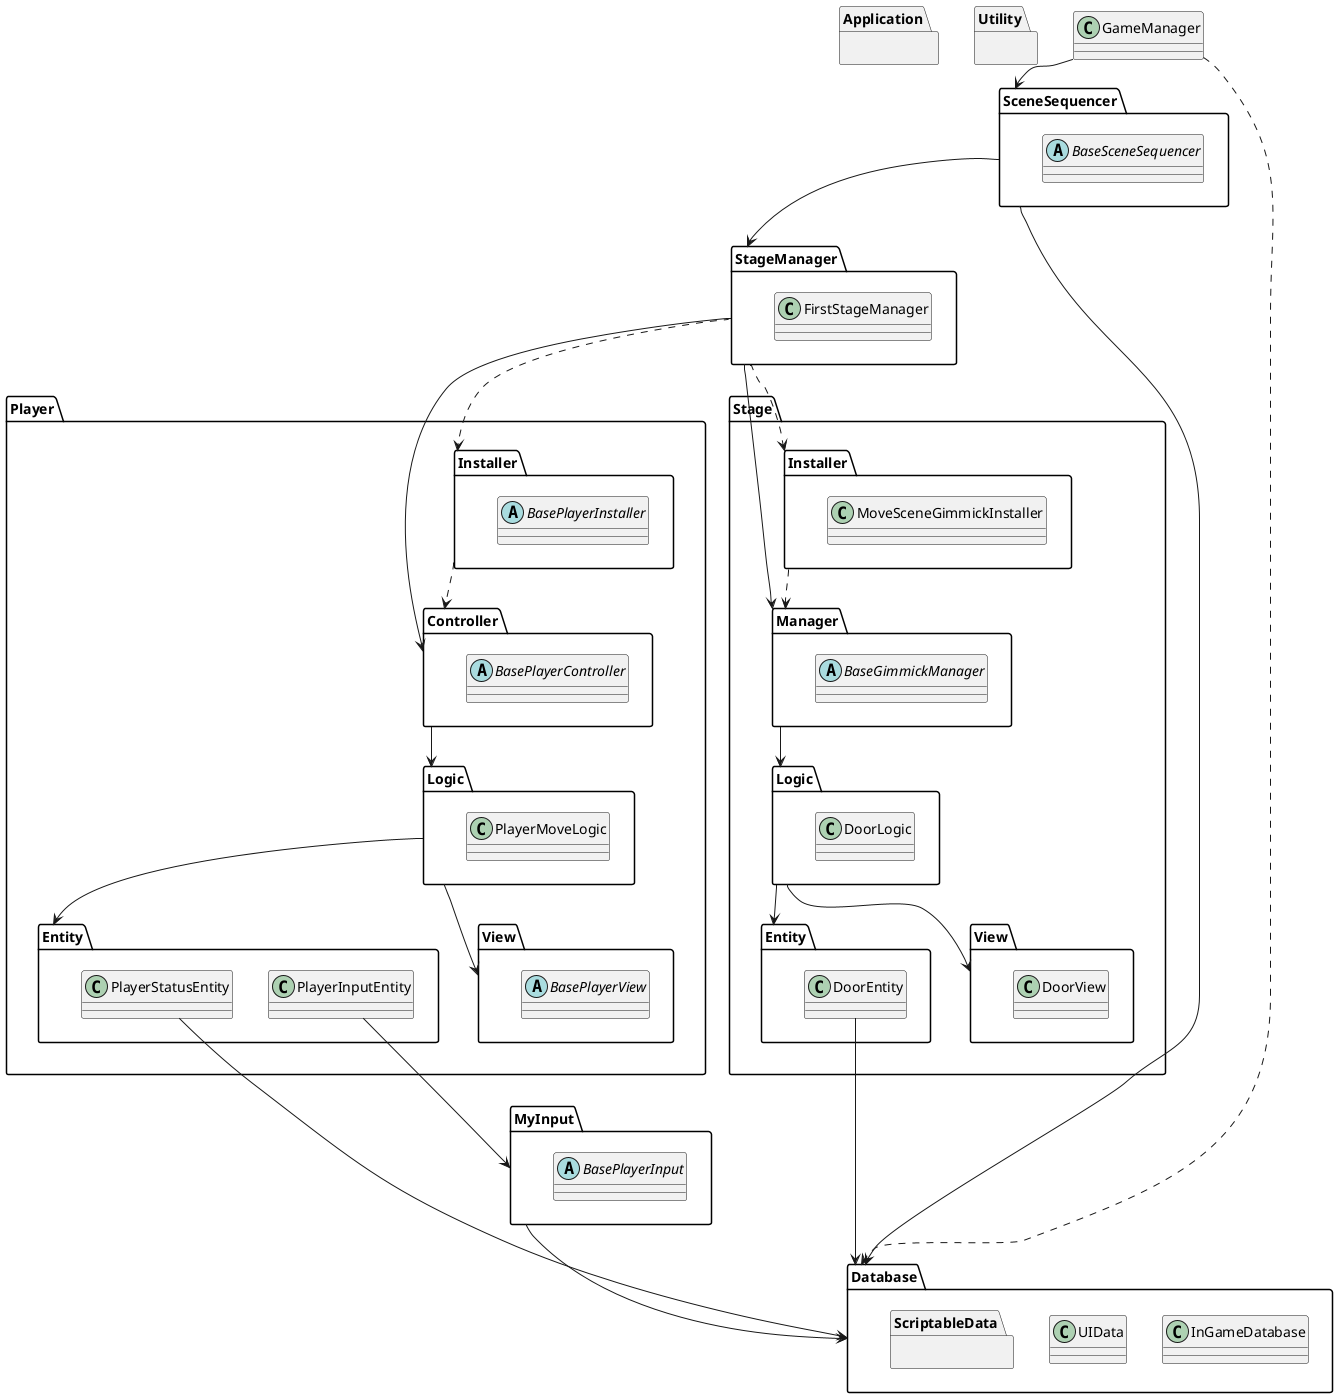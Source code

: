 ﻿@startuml
'https://plantuml.com/class-diagram

namespace SceneSequencer{
    abstract BaseSceneSequencer
}

namespace StageManager{
    class FirstStageManager
}

namespace Player.Controller{
    abstract BasePlayerController
}

namespace Player.Installer{
    abstract BasePlayerInstaller
}

'namespace DebugInput{
'    class DebugCharacterChanger
'}

namespace Player.Logic{
    class PlayerMoveLogic
}

namespace MyInput{
    abstract BasePlayerInput
}

namespace Database{
    class InGameDatabase
    class UIData
    namespace Database.ScriptableData{
    }
}

namespace Player.Entity{
    class PlayerStatusEntity
    class PlayerInputEntity
    
    PlayerStatusEntity --> Database
    PlayerInputEntity --> MyInput
}

namespace Player.View{
    abstract BasePlayerView
}
    
namespace Stage.Manager{
    abstract BaseGimmickManager
}

namespace Stage.Installer{
    class MoveSceneGimmickInstaller
}

namespace Stage.Logic{
    class DoorLogic
}

namespace Stage.Entity{
    class DoorEntity
    
    DoorEntity --> Database
}

namespace Stage.View{
    class DoorView
}

class GameManager
namespace Application{}
namespace Utility{}

GameManager --> SceneSequencer
GameManager ..> Database
SceneSequencer --> StageManager
StageManager --> Player.Controller
SceneSequencer --> Database
'Player.Controller --> DebugInput
StageManager ..> Player.Installer
Player.Installer ..> Player.Controller
Player.Controller --> Player.Logic
Player.Logic --> Player.Entity
Player.Logic --> Player.View
MyInput -->Database

StageManager --> Stage.Manager
StageManager ..> Stage.Installer
Stage.Installer ..> Stage.Manager
Stage.Manager --> Stage.Logic
Stage.Logic --> Stage.Entity
Stage.Logic --> Stage.View


@enduml